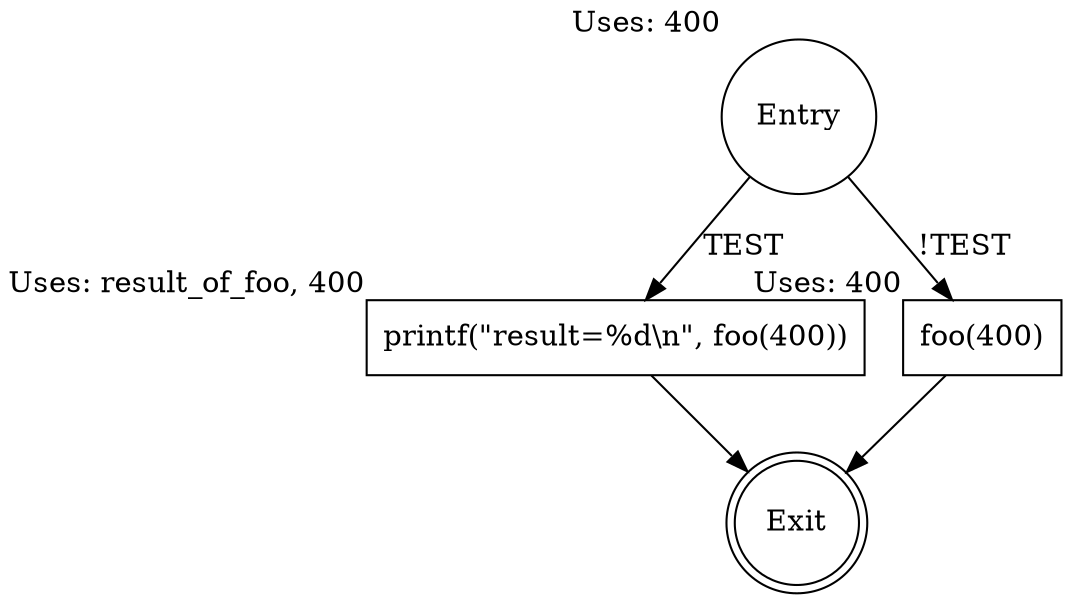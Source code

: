 digraph CDFG {
    Entry [shape=circle, label="Entry", xlabel="Uses: 400"];
    printf_call [shape=box, label="printf(\"result=%d\\n\", foo(400))", xlabel="Uses: result_of_foo, 400"];
    foo_call [shape=box, label="foo(400)", xlabel="Uses: 400"];
    Exit [shape=doublecircle, label="Exit"];

    Entry -> printf_call [label="TEST"];
    Entry -> foo_call [label="!TEST"];
    printf_call -> Exit;
    foo_call -> Exit;
}